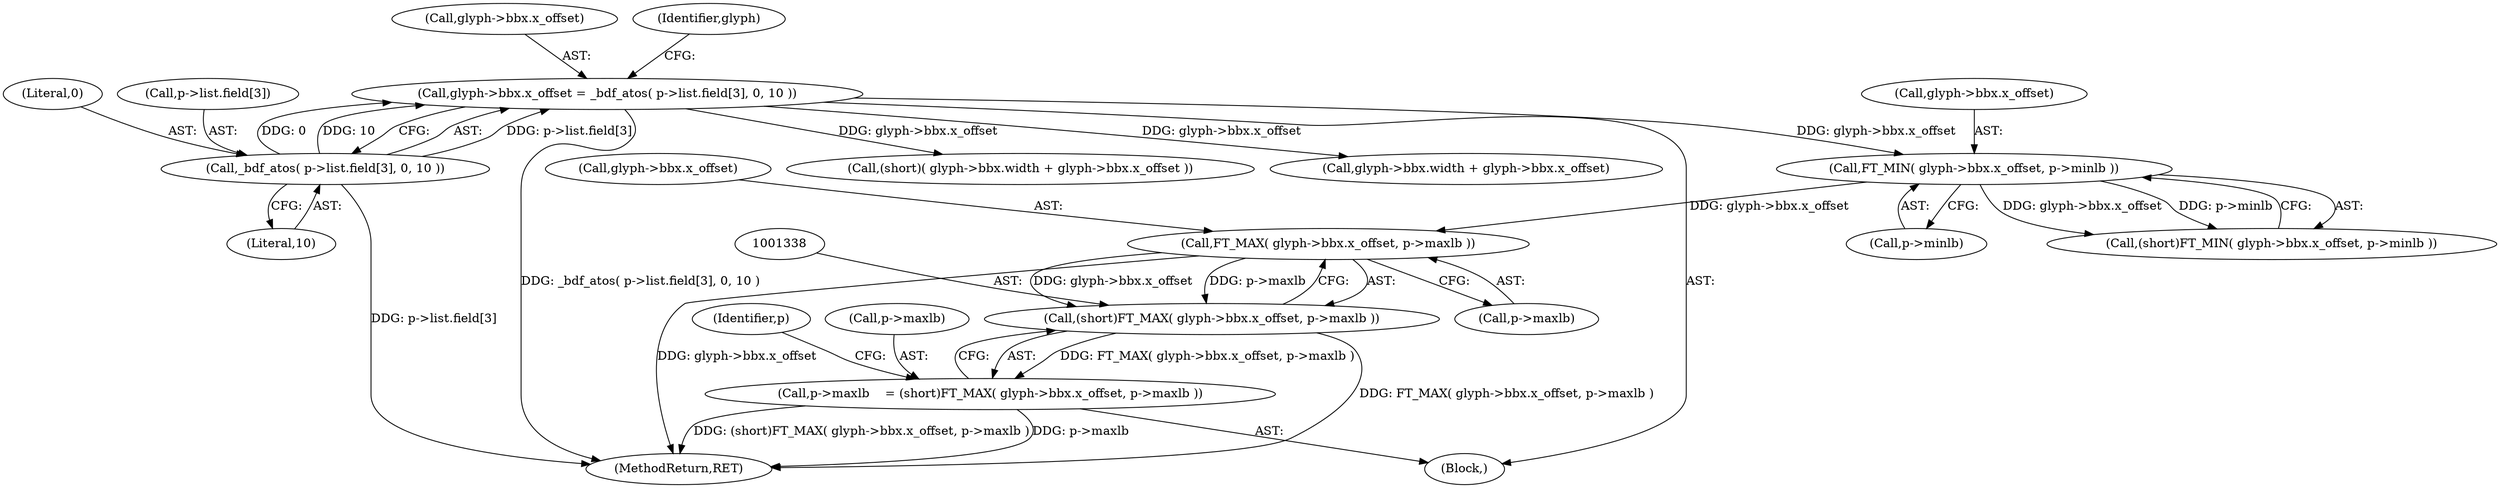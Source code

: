 digraph "0_savannah_7f2e4f4f553f6836be7683f66226afac3fa979b8@pointer" {
"1001339" [label="(Call,FT_MAX( glyph->bbx.x_offset, p->maxlb ))"];
"1001324" [label="(Call,FT_MIN( glyph->bbx.x_offset, p->minlb ))"];
"1001193" [label="(Call,glyph->bbx.x_offset = _bdf_atos( p->list.field[3], 0, 10 ))"];
"1001199" [label="(Call,_bdf_atos( p->list.field[3], 0, 10 ))"];
"1001337" [label="(Call,(short)FT_MAX( glyph->bbx.x_offset, p->maxlb ))"];
"1001333" [label="(Call,p->maxlb    = (short)FT_MAX( glyph->bbx.x_offset, p->maxlb ))"];
"1001193" [label="(Call,glyph->bbx.x_offset = _bdf_atos( p->list.field[3], 0, 10 ))"];
"1001345" [label="(Call,p->maxlb)"];
"1001337" [label="(Call,(short)FT_MAX( glyph->bbx.x_offset, p->maxlb ))"];
"1001340" [label="(Call,glyph->bbx.x_offset)"];
"1001333" [label="(Call,p->maxlb    = (short)FT_MAX( glyph->bbx.x_offset, p->maxlb ))"];
"1001292" [label="(Call,(short)( glyph->bbx.width + glyph->bbx.x_offset ))"];
"1001322" [label="(Call,(short)FT_MIN( glyph->bbx.x_offset, p->minlb ))"];
"1001137" [label="(Block,)"];
"1001207" [label="(Literal,0)"];
"1001200" [label="(Call,p->list.field[3])"];
"1001330" [label="(Call,p->minlb)"];
"1001194" [label="(Call,glyph->bbx.x_offset)"];
"1001334" [label="(Call,p->maxlb)"];
"1001352" [label="(Identifier,p)"];
"1001339" [label="(Call,FT_MAX( glyph->bbx.x_offset, p->maxlb ))"];
"1001562" [label="(MethodReturn,RET)"];
"1001294" [label="(Call,glyph->bbx.width + glyph->bbx.x_offset)"];
"1001212" [label="(Identifier,glyph)"];
"1001324" [label="(Call,FT_MIN( glyph->bbx.x_offset, p->minlb ))"];
"1001325" [label="(Call,glyph->bbx.x_offset)"];
"1001199" [label="(Call,_bdf_atos( p->list.field[3], 0, 10 ))"];
"1001208" [label="(Literal,10)"];
"1001339" -> "1001337"  [label="AST: "];
"1001339" -> "1001345"  [label="CFG: "];
"1001340" -> "1001339"  [label="AST: "];
"1001345" -> "1001339"  [label="AST: "];
"1001337" -> "1001339"  [label="CFG: "];
"1001339" -> "1001562"  [label="DDG: glyph->bbx.x_offset"];
"1001339" -> "1001337"  [label="DDG: glyph->bbx.x_offset"];
"1001339" -> "1001337"  [label="DDG: p->maxlb"];
"1001324" -> "1001339"  [label="DDG: glyph->bbx.x_offset"];
"1001324" -> "1001322"  [label="AST: "];
"1001324" -> "1001330"  [label="CFG: "];
"1001325" -> "1001324"  [label="AST: "];
"1001330" -> "1001324"  [label="AST: "];
"1001322" -> "1001324"  [label="CFG: "];
"1001324" -> "1001322"  [label="DDG: glyph->bbx.x_offset"];
"1001324" -> "1001322"  [label="DDG: p->minlb"];
"1001193" -> "1001324"  [label="DDG: glyph->bbx.x_offset"];
"1001193" -> "1001137"  [label="AST: "];
"1001193" -> "1001199"  [label="CFG: "];
"1001194" -> "1001193"  [label="AST: "];
"1001199" -> "1001193"  [label="AST: "];
"1001212" -> "1001193"  [label="CFG: "];
"1001193" -> "1001562"  [label="DDG: _bdf_atos( p->list.field[3], 0, 10 )"];
"1001199" -> "1001193"  [label="DDG: p->list.field[3]"];
"1001199" -> "1001193"  [label="DDG: 0"];
"1001199" -> "1001193"  [label="DDG: 10"];
"1001193" -> "1001292"  [label="DDG: glyph->bbx.x_offset"];
"1001193" -> "1001294"  [label="DDG: glyph->bbx.x_offset"];
"1001199" -> "1001208"  [label="CFG: "];
"1001200" -> "1001199"  [label="AST: "];
"1001207" -> "1001199"  [label="AST: "];
"1001208" -> "1001199"  [label="AST: "];
"1001199" -> "1001562"  [label="DDG: p->list.field[3]"];
"1001337" -> "1001333"  [label="AST: "];
"1001338" -> "1001337"  [label="AST: "];
"1001333" -> "1001337"  [label="CFG: "];
"1001337" -> "1001562"  [label="DDG: FT_MAX( glyph->bbx.x_offset, p->maxlb )"];
"1001337" -> "1001333"  [label="DDG: FT_MAX( glyph->bbx.x_offset, p->maxlb )"];
"1001333" -> "1001137"  [label="AST: "];
"1001334" -> "1001333"  [label="AST: "];
"1001352" -> "1001333"  [label="CFG: "];
"1001333" -> "1001562"  [label="DDG: (short)FT_MAX( glyph->bbx.x_offset, p->maxlb )"];
"1001333" -> "1001562"  [label="DDG: p->maxlb"];
}
